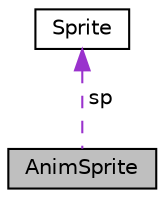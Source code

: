 digraph "AnimSprite"
{
  edge [fontname="Helvetica",fontsize="10",labelfontname="Helvetica",labelfontsize="10"];
  node [fontname="Helvetica",fontsize="10",shape=record];
  Node1 [label="AnimSprite",height=0.2,width=0.4,color="black", fillcolor="grey75", style="filled", fontcolor="black"];
  Node2 -> Node1 [dir="back",color="darkorchid3",fontsize="10",style="dashed",label=" sp" ,fontname="Helvetica"];
  Node2 [label="Sprite",height=0.2,width=0.4,color="black", fillcolor="white", style="filled",URL="$struct_sprite.html"];
}
